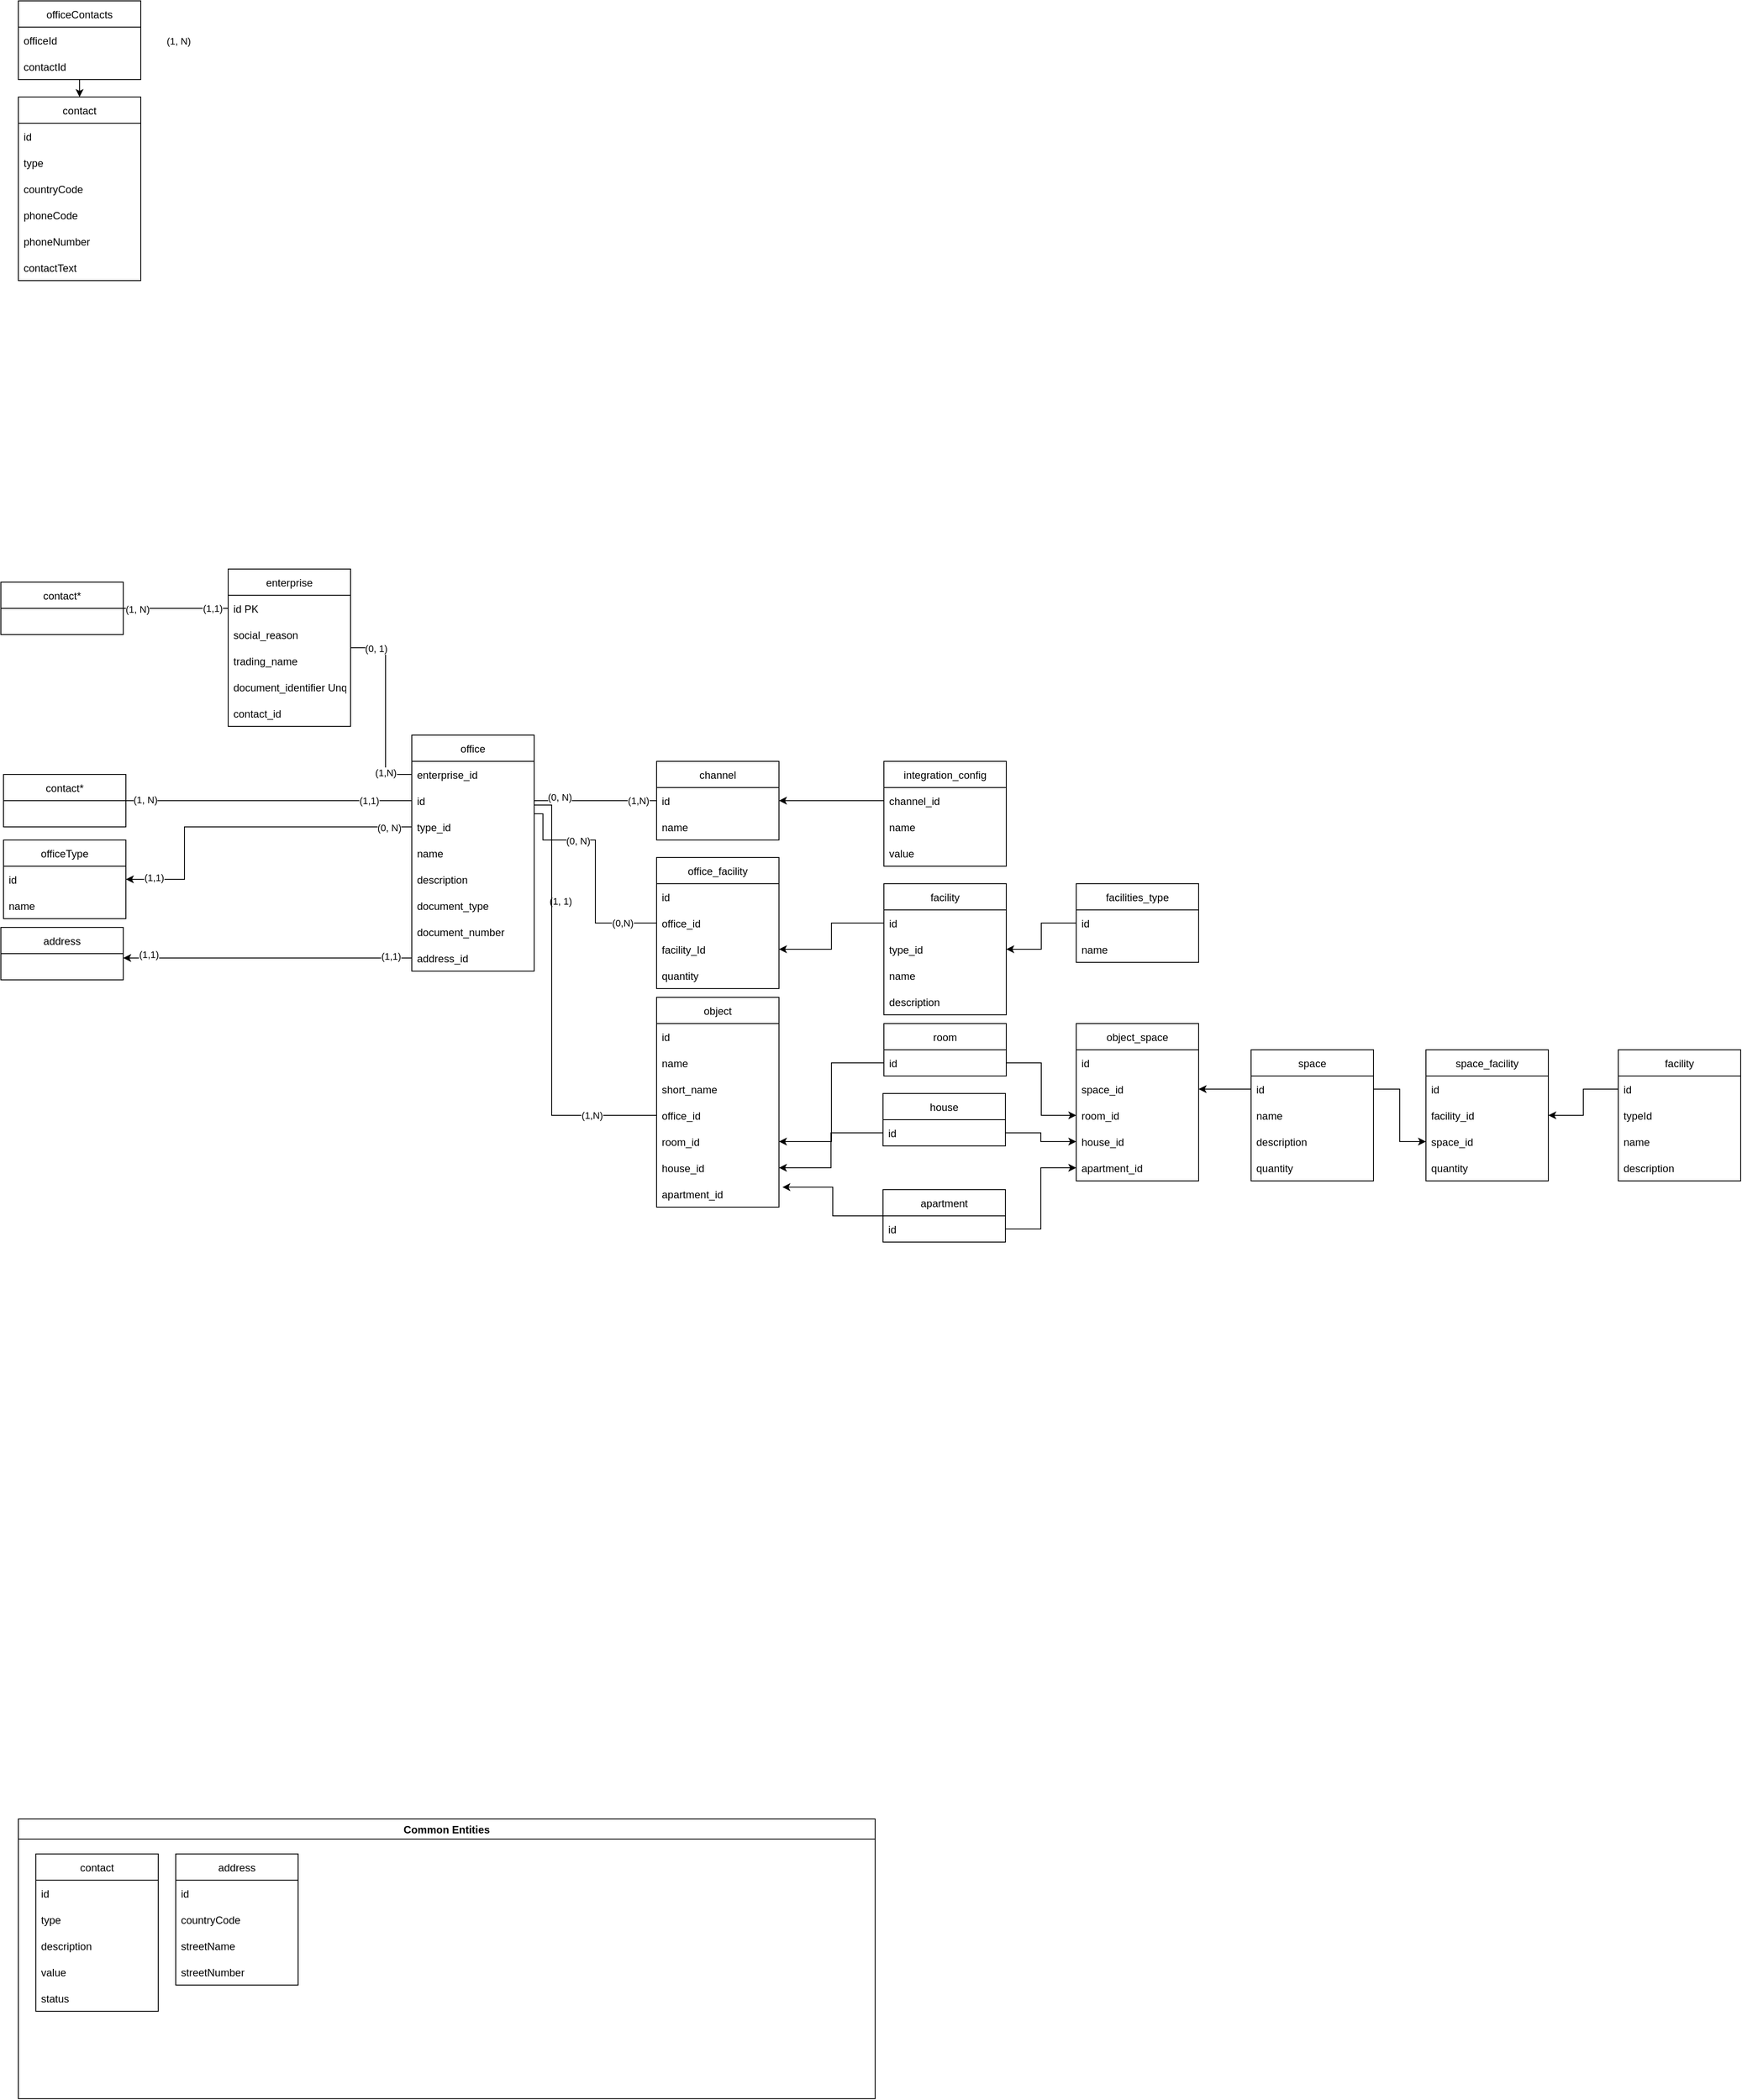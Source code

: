 <mxfile version="16.5.1" type="device"><diagram id="pafMn17wv0lzfohcR5Ko" name="DER"><mxGraphModel dx="1133" dy="4162" grid="1" gridSize="10" guides="1" tooltips="1" connect="1" arrows="1" fold="1" page="1" pageScale="1" pageWidth="2339" pageHeight="3300" math="0" shadow="0"><root><mxCell id="0"/><mxCell id="1" parent="0"/><mxCell id="n1-4J2_7XrWaSZoGUqgl-1" value="enterprise" style="swimlane;fontStyle=0;childLayout=stackLayout;horizontal=1;startSize=30;horizontalStack=0;resizeParent=1;resizeParentMax=0;resizeLast=0;collapsible=1;marginBottom=0;" parent="1" vertex="1"><mxGeometry x="280" y="30" width="140" height="180" as="geometry"/></mxCell><mxCell id="n1-4J2_7XrWaSZoGUqgl-2" value="id PK" style="text;strokeColor=none;fillColor=none;align=left;verticalAlign=middle;spacingLeft=4;spacingRight=4;overflow=hidden;points=[[0,0.5],[1,0.5]];portConstraint=eastwest;rotatable=0;" parent="n1-4J2_7XrWaSZoGUqgl-1" vertex="1"><mxGeometry y="30" width="140" height="30" as="geometry"/></mxCell><mxCell id="n1-4J2_7XrWaSZoGUqgl-3" value="social_reason" style="text;strokeColor=none;fillColor=none;align=left;verticalAlign=middle;spacingLeft=4;spacingRight=4;overflow=hidden;points=[[0,0.5],[1,0.5]];portConstraint=eastwest;rotatable=0;" parent="n1-4J2_7XrWaSZoGUqgl-1" vertex="1"><mxGeometry y="60" width="140" height="30" as="geometry"/></mxCell><mxCell id="lHMteB2irA5hA7A9VkVE-25" value="trading_name" style="text;strokeColor=none;fillColor=none;align=left;verticalAlign=middle;spacingLeft=4;spacingRight=4;overflow=hidden;points=[[0,0.5],[1,0.5]];portConstraint=eastwest;rotatable=0;" vertex="1" parent="n1-4J2_7XrWaSZoGUqgl-1"><mxGeometry y="90" width="140" height="30" as="geometry"/></mxCell><mxCell id="lHMteB2irA5hA7A9VkVE-26" value="document_identifier Unq" style="text;strokeColor=none;fillColor=none;align=left;verticalAlign=middle;spacingLeft=4;spacingRight=4;overflow=hidden;points=[[0,0.5],[1,0.5]];portConstraint=eastwest;rotatable=0;" vertex="1" parent="n1-4J2_7XrWaSZoGUqgl-1"><mxGeometry y="120" width="140" height="30" as="geometry"/></mxCell><mxCell id="lHMteB2irA5hA7A9VkVE-27" value="contact_id" style="text;strokeColor=none;fillColor=none;align=left;verticalAlign=middle;spacingLeft=4;spacingRight=4;overflow=hidden;points=[[0,0.5],[1,0.5]];portConstraint=eastwest;rotatable=0;" vertex="1" parent="n1-4J2_7XrWaSZoGUqgl-1"><mxGeometry y="150" width="140" height="30" as="geometry"/></mxCell><mxCell id="n1-4J2_7XrWaSZoGUqgl-5" value="office" style="swimlane;fontStyle=0;childLayout=stackLayout;horizontal=1;startSize=30;horizontalStack=0;resizeParent=1;resizeParentMax=0;resizeLast=0;collapsible=1;marginBottom=0;" parent="1" vertex="1"><mxGeometry x="490" y="220" width="140" height="270" as="geometry"/></mxCell><mxCell id="n1-4J2_7XrWaSZoGUqgl-6" value="enterprise_id" style="text;strokeColor=none;fillColor=none;align=left;verticalAlign=middle;spacingLeft=4;spacingRight=4;overflow=hidden;points=[[0,0.5],[1,0.5]];portConstraint=eastwest;rotatable=0;" parent="n1-4J2_7XrWaSZoGUqgl-5" vertex="1"><mxGeometry y="30" width="140" height="30" as="geometry"/></mxCell><mxCell id="n1-4J2_7XrWaSZoGUqgl-7" value="id" style="text;strokeColor=none;fillColor=none;align=left;verticalAlign=middle;spacingLeft=4;spacingRight=4;overflow=hidden;points=[[0,0.5],[1,0.5]];portConstraint=eastwest;rotatable=0;" parent="n1-4J2_7XrWaSZoGUqgl-5" vertex="1"><mxGeometry y="60" width="140" height="30" as="geometry"/></mxCell><mxCell id="n1-4J2_7XrWaSZoGUqgl-40" value="type_id" style="text;strokeColor=none;fillColor=none;align=left;verticalAlign=middle;spacingLeft=4;spacingRight=4;overflow=hidden;points=[[0,0.5],[1,0.5]];portConstraint=eastwest;rotatable=0;" parent="n1-4J2_7XrWaSZoGUqgl-5" vertex="1"><mxGeometry y="90" width="140" height="30" as="geometry"/></mxCell><mxCell id="n1-4J2_7XrWaSZoGUqgl-8" value="name" style="text;strokeColor=none;fillColor=none;align=left;verticalAlign=middle;spacingLeft=4;spacingRight=4;overflow=hidden;points=[[0,0.5],[1,0.5]];portConstraint=eastwest;rotatable=0;" parent="n1-4J2_7XrWaSZoGUqgl-5" vertex="1"><mxGeometry y="120" width="140" height="30" as="geometry"/></mxCell><mxCell id="n1-4J2_7XrWaSZoGUqgl-47" value="description" style="text;strokeColor=none;fillColor=none;align=left;verticalAlign=middle;spacingLeft=4;spacingRight=4;overflow=hidden;points=[[0,0.5],[1,0.5]];portConstraint=eastwest;rotatable=0;" parent="n1-4J2_7XrWaSZoGUqgl-5" vertex="1"><mxGeometry y="150" width="140" height="30" as="geometry"/></mxCell><mxCell id="n1-4J2_7XrWaSZoGUqgl-48" value="document_type" style="text;strokeColor=none;fillColor=none;align=left;verticalAlign=middle;spacingLeft=4;spacingRight=4;overflow=hidden;points=[[0,0.5],[1,0.5]];portConstraint=eastwest;rotatable=0;" parent="n1-4J2_7XrWaSZoGUqgl-5" vertex="1"><mxGeometry y="180" width="140" height="30" as="geometry"/></mxCell><mxCell id="n1-4J2_7XrWaSZoGUqgl-49" value="document_number" style="text;strokeColor=none;fillColor=none;align=left;verticalAlign=middle;spacingLeft=4;spacingRight=4;overflow=hidden;points=[[0,0.5],[1,0.5]];portConstraint=eastwest;rotatable=0;" parent="n1-4J2_7XrWaSZoGUqgl-5" vertex="1"><mxGeometry y="210" width="140" height="30" as="geometry"/></mxCell><mxCell id="n1-4J2_7XrWaSZoGUqgl-75" value="address_id" style="text;strokeColor=none;fillColor=none;align=left;verticalAlign=middle;spacingLeft=4;spacingRight=4;overflow=hidden;points=[[0,0.5],[1,0.5]];portConstraint=eastwest;rotatable=0;" parent="n1-4J2_7XrWaSZoGUqgl-5" vertex="1"><mxGeometry y="240" width="140" height="30" as="geometry"/></mxCell><mxCell id="n1-4J2_7XrWaSZoGUqgl-16" value="object" style="swimlane;fontStyle=0;childLayout=stackLayout;horizontal=1;startSize=30;horizontalStack=0;resizeParent=1;resizeParentMax=0;resizeLast=0;collapsible=1;marginBottom=0;" parent="1" vertex="1"><mxGeometry x="770" y="520" width="140" height="240" as="geometry"/></mxCell><mxCell id="n1-4J2_7XrWaSZoGUqgl-17" value="id" style="text;strokeColor=none;fillColor=none;align=left;verticalAlign=middle;spacingLeft=4;spacingRight=4;overflow=hidden;points=[[0,0.5],[1,0.5]];portConstraint=eastwest;rotatable=0;" parent="n1-4J2_7XrWaSZoGUqgl-16" vertex="1"><mxGeometry y="30" width="140" height="30" as="geometry"/></mxCell><mxCell id="n1-4J2_7XrWaSZoGUqgl-94" value="name" style="text;strokeColor=none;fillColor=none;align=left;verticalAlign=middle;spacingLeft=4;spacingRight=4;overflow=hidden;points=[[0,0.5],[1,0.5]];portConstraint=eastwest;rotatable=0;" parent="n1-4J2_7XrWaSZoGUqgl-16" vertex="1"><mxGeometry y="60" width="140" height="30" as="geometry"/></mxCell><mxCell id="n1-4J2_7XrWaSZoGUqgl-102" value="short_name" style="text;strokeColor=none;fillColor=none;align=left;verticalAlign=middle;spacingLeft=4;spacingRight=4;overflow=hidden;points=[[0,0.5],[1,0.5]];portConstraint=eastwest;rotatable=0;" parent="n1-4J2_7XrWaSZoGUqgl-16" vertex="1"><mxGeometry y="90" width="140" height="30" as="geometry"/></mxCell><mxCell id="n1-4J2_7XrWaSZoGUqgl-29" value="office_id" style="text;strokeColor=none;fillColor=none;align=left;verticalAlign=middle;spacingLeft=4;spacingRight=4;overflow=hidden;points=[[0,0.5],[1,0.5]];portConstraint=eastwest;rotatable=0;" parent="n1-4J2_7XrWaSZoGUqgl-16" vertex="1"><mxGeometry y="120" width="140" height="30" as="geometry"/></mxCell><mxCell id="n1-4J2_7XrWaSZoGUqgl-18" value="room_id" style="text;strokeColor=none;fillColor=none;align=left;verticalAlign=middle;spacingLeft=4;spacingRight=4;overflow=hidden;points=[[0,0.5],[1,0.5]];portConstraint=eastwest;rotatable=0;" parent="n1-4J2_7XrWaSZoGUqgl-16" vertex="1"><mxGeometry y="150" width="140" height="30" as="geometry"/></mxCell><mxCell id="n1-4J2_7XrWaSZoGUqgl-19" value="house_id" style="text;strokeColor=none;fillColor=none;align=left;verticalAlign=middle;spacingLeft=4;spacingRight=4;overflow=hidden;points=[[0,0.5],[1,0.5]];portConstraint=eastwest;rotatable=0;" parent="n1-4J2_7XrWaSZoGUqgl-16" vertex="1"><mxGeometry y="180" width="140" height="30" as="geometry"/></mxCell><mxCell id="n1-4J2_7XrWaSZoGUqgl-90" value="apartment_id" style="text;strokeColor=none;fillColor=none;align=left;verticalAlign=middle;spacingLeft=4;spacingRight=4;overflow=hidden;points=[[0,0.5],[1,0.5]];portConstraint=eastwest;rotatable=0;" parent="n1-4J2_7XrWaSZoGUqgl-16" vertex="1"><mxGeometry y="210" width="140" height="30" as="geometry"/></mxCell><mxCell id="n1-4J2_7XrWaSZoGUqgl-20" value="office_facility" style="swimlane;fontStyle=0;childLayout=stackLayout;horizontal=1;startSize=30;horizontalStack=0;resizeParent=1;resizeParentMax=0;resizeLast=0;collapsible=1;marginBottom=0;" parent="1" vertex="1"><mxGeometry x="770" y="360" width="140" height="150" as="geometry"/></mxCell><mxCell id="n1-4J2_7XrWaSZoGUqgl-21" value="id" style="text;strokeColor=none;fillColor=none;align=left;verticalAlign=middle;spacingLeft=4;spacingRight=4;overflow=hidden;points=[[0,0.5],[1,0.5]];portConstraint=eastwest;rotatable=0;" parent="n1-4J2_7XrWaSZoGUqgl-20" vertex="1"><mxGeometry y="30" width="140" height="30" as="geometry"/></mxCell><mxCell id="n1-4J2_7XrWaSZoGUqgl-25" value="office_id" style="text;strokeColor=none;fillColor=none;align=left;verticalAlign=middle;spacingLeft=4;spacingRight=4;overflow=hidden;points=[[0,0.5],[1,0.5]];portConstraint=eastwest;rotatable=0;" parent="n1-4J2_7XrWaSZoGUqgl-20" vertex="1"><mxGeometry y="60" width="140" height="30" as="geometry"/></mxCell><mxCell id="n1-4J2_7XrWaSZoGUqgl-22" value="facility_Id" style="text;strokeColor=none;fillColor=none;align=left;verticalAlign=middle;spacingLeft=4;spacingRight=4;overflow=hidden;points=[[0,0.5],[1,0.5]];portConstraint=eastwest;rotatable=0;" parent="n1-4J2_7XrWaSZoGUqgl-20" vertex="1"><mxGeometry y="90" width="140" height="30" as="geometry"/></mxCell><mxCell id="n1-4J2_7XrWaSZoGUqgl-23" value="quantity" style="text;strokeColor=none;fillColor=none;align=left;verticalAlign=middle;spacingLeft=4;spacingRight=4;overflow=hidden;points=[[0,0.5],[1,0.5]];portConstraint=eastwest;rotatable=0;" parent="n1-4J2_7XrWaSZoGUqgl-20" vertex="1"><mxGeometry y="120" width="140" height="30" as="geometry"/></mxCell><mxCell id="n1-4J2_7XrWaSZoGUqgl-41" value="officeType" style="swimlane;fontStyle=0;childLayout=stackLayout;horizontal=1;startSize=30;horizontalStack=0;resizeParent=1;resizeParentMax=0;resizeLast=0;collapsible=1;marginBottom=0;" parent="1" vertex="1"><mxGeometry x="23" y="340" width="140" height="90" as="geometry"/></mxCell><mxCell id="n1-4J2_7XrWaSZoGUqgl-42" value="id" style="text;strokeColor=none;fillColor=none;align=left;verticalAlign=middle;spacingLeft=4;spacingRight=4;overflow=hidden;points=[[0,0.5],[1,0.5]];portConstraint=eastwest;rotatable=0;" parent="n1-4J2_7XrWaSZoGUqgl-41" vertex="1"><mxGeometry y="30" width="140" height="30" as="geometry"/></mxCell><mxCell id="n1-4J2_7XrWaSZoGUqgl-43" value="name" style="text;strokeColor=none;fillColor=none;align=left;verticalAlign=middle;spacingLeft=4;spacingRight=4;overflow=hidden;points=[[0,0.5],[1,0.5]];portConstraint=eastwest;rotatable=0;" parent="n1-4J2_7XrWaSZoGUqgl-41" vertex="1"><mxGeometry y="60" width="140" height="30" as="geometry"/></mxCell><mxCell id="n1-4J2_7XrWaSZoGUqgl-46" style="edgeStyle=elbowEdgeStyle;rounded=0;orthogonalLoop=1;jettySize=auto;html=1;" parent="1" source="n1-4J2_7XrWaSZoGUqgl-40" target="n1-4J2_7XrWaSZoGUqgl-42" edge="1"><mxGeometry relative="1" as="geometry"><Array as="points"><mxPoint x="230" y="350"/><mxPoint x="210" y="350"/><mxPoint x="200" y="360"/></Array></mxGeometry></mxCell><mxCell id="lHMteB2irA5hA7A9VkVE-55" value="(1,1)" style="edgeLabel;html=1;align=center;verticalAlign=middle;resizable=0;points=[];" vertex="1" connectable="0" parent="n1-4J2_7XrWaSZoGUqgl-46"><mxGeometry x="-0.835" y="3" relative="1" as="geometry"><mxPoint x="-263" y="55" as="offset"/></mxGeometry></mxCell><mxCell id="lHMteB2irA5hA7A9VkVE-56" value="(0, N)" style="edgeLabel;html=1;align=center;verticalAlign=middle;resizable=0;points=[];" vertex="1" connectable="0" parent="n1-4J2_7XrWaSZoGUqgl-46"><mxGeometry x="0.871" y="2" relative="1" as="geometry"><mxPoint x="276" y="-61" as="offset"/></mxGeometry></mxCell><mxCell id="n1-4J2_7XrWaSZoGUqgl-68" value="address" style="swimlane;fontStyle=0;childLayout=stackLayout;horizontal=1;startSize=30;horizontalStack=0;resizeParent=1;resizeParentMax=0;resizeLast=0;collapsible=1;marginBottom=0;" parent="1" vertex="1"><mxGeometry x="20" y="440" width="140" height="60" as="geometry"/></mxCell><mxCell id="n1-4J2_7XrWaSZoGUqgl-76" style="edgeStyle=elbowEdgeStyle;rounded=0;orthogonalLoop=1;jettySize=auto;html=1;" parent="1" source="n1-4J2_7XrWaSZoGUqgl-75" edge="1"><mxGeometry relative="1" as="geometry"><mxPoint x="160" y="475" as="targetPoint"/><Array as="points"><mxPoint x="170" y="475"/></Array></mxGeometry></mxCell><mxCell id="lHMteB2irA5hA7A9VkVE-57" value="(1,1)" style="edgeLabel;html=1;align=center;verticalAlign=middle;resizable=0;points=[];" vertex="1" connectable="0" parent="n1-4J2_7XrWaSZoGUqgl-76"><mxGeometry x="-0.855" y="-2" relative="1" as="geometry"><mxPoint as="offset"/></mxGeometry></mxCell><mxCell id="lHMteB2irA5hA7A9VkVE-58" value="(1,1)" style="edgeLabel;html=1;align=center;verticalAlign=middle;resizable=0;points=[];" vertex="1" connectable="0" parent="n1-4J2_7XrWaSZoGUqgl-76"><mxGeometry x="0.824" y="-4" relative="1" as="geometry"><mxPoint as="offset"/></mxGeometry></mxCell><mxCell id="n1-4J2_7XrWaSZoGUqgl-77" style="edgeStyle=elbowEdgeStyle;rounded=0;orthogonalLoop=1;jettySize=auto;html=1;exitX=0.5;exitY=0;exitDx=0;exitDy=0;" parent="1" source="n1-4J2_7XrWaSZoGUqgl-68" target="n1-4J2_7XrWaSZoGUqgl-68" edge="1"><mxGeometry relative="1" as="geometry"/></mxCell><mxCell id="n1-4J2_7XrWaSZoGUqgl-78" value="room" style="swimlane;fontStyle=0;childLayout=stackLayout;horizontal=1;startSize=30;horizontalStack=0;resizeParent=1;resizeParentMax=0;resizeLast=0;collapsible=1;marginBottom=0;" parent="1" vertex="1"><mxGeometry x="1030" y="550" width="140" height="60" as="geometry"/></mxCell><mxCell id="n1-4J2_7XrWaSZoGUqgl-79" value="id" style="text;strokeColor=none;fillColor=none;align=left;verticalAlign=middle;spacingLeft=4;spacingRight=4;overflow=hidden;points=[[0,0.5],[1,0.5]];portConstraint=eastwest;rotatable=0;" parent="n1-4J2_7XrWaSZoGUqgl-78" vertex="1"><mxGeometry y="30" width="140" height="30" as="geometry"/></mxCell><mxCell id="n1-4J2_7XrWaSZoGUqgl-83" value="house" style="swimlane;fontStyle=0;childLayout=stackLayout;horizontal=1;startSize=30;horizontalStack=0;resizeParent=1;resizeParentMax=0;resizeLast=0;collapsible=1;marginBottom=0;" parent="1" vertex="1"><mxGeometry x="1029" y="630" width="140" height="60" as="geometry"/></mxCell><mxCell id="n1-4J2_7XrWaSZoGUqgl-84" value="id" style="text;strokeColor=none;fillColor=none;align=left;verticalAlign=middle;spacingLeft=4;spacingRight=4;overflow=hidden;points=[[0,0.5],[1,0.5]];portConstraint=eastwest;rotatable=0;" parent="n1-4J2_7XrWaSZoGUqgl-83" vertex="1"><mxGeometry y="30" width="140" height="30" as="geometry"/></mxCell><mxCell id="n1-4J2_7XrWaSZoGUqgl-93" style="edgeStyle=elbowEdgeStyle;rounded=0;orthogonalLoop=1;jettySize=auto;html=1;entryX=1.028;entryY=0.239;entryDx=0;entryDy=0;entryPerimeter=0;" parent="1" source="n1-4J2_7XrWaSZoGUqgl-88" target="n1-4J2_7XrWaSZoGUqgl-90" edge="1"><mxGeometry relative="1" as="geometry"><mxPoint x="930" y="680.0" as="targetPoint"/></mxGeometry></mxCell><mxCell id="n1-4J2_7XrWaSZoGUqgl-88" value="apartment" style="swimlane;fontStyle=0;childLayout=stackLayout;horizontal=1;startSize=30;horizontalStack=0;resizeParent=1;resizeParentMax=0;resizeLast=0;collapsible=1;marginBottom=0;" parent="1" vertex="1"><mxGeometry x="1029" y="740" width="140" height="60" as="geometry"/></mxCell><mxCell id="n1-4J2_7XrWaSZoGUqgl-89" value="id" style="text;strokeColor=none;fillColor=none;align=left;verticalAlign=middle;spacingLeft=4;spacingRight=4;overflow=hidden;points=[[0,0.5],[1,0.5]];portConstraint=eastwest;rotatable=0;" parent="n1-4J2_7XrWaSZoGUqgl-88" vertex="1"><mxGeometry y="30" width="140" height="30" as="geometry"/></mxCell><mxCell id="n1-4J2_7XrWaSZoGUqgl-91" style="edgeStyle=elbowEdgeStyle;rounded=0;orthogonalLoop=1;jettySize=auto;html=1;entryX=1;entryY=0.5;entryDx=0;entryDy=0;" parent="1" source="n1-4J2_7XrWaSZoGUqgl-79" target="n1-4J2_7XrWaSZoGUqgl-18" edge="1"><mxGeometry relative="1" as="geometry"/></mxCell><mxCell id="n1-4J2_7XrWaSZoGUqgl-92" style="edgeStyle=elbowEdgeStyle;rounded=0;orthogonalLoop=1;jettySize=auto;html=1;entryX=1;entryY=0.5;entryDx=0;entryDy=0;" parent="1" source="n1-4J2_7XrWaSZoGUqgl-84" target="n1-4J2_7XrWaSZoGUqgl-19" edge="1"><mxGeometry relative="1" as="geometry"/></mxCell><mxCell id="n1-4J2_7XrWaSZoGUqgl-103" value="channel" style="swimlane;fontStyle=0;childLayout=stackLayout;horizontal=1;startSize=30;horizontalStack=0;resizeParent=1;resizeParentMax=0;resizeLast=0;collapsible=1;marginBottom=0;" parent="1" vertex="1"><mxGeometry x="770" y="250" width="140" height="90" as="geometry"/></mxCell><mxCell id="n1-4J2_7XrWaSZoGUqgl-104" value="id" style="text;strokeColor=none;fillColor=none;align=left;verticalAlign=middle;spacingLeft=4;spacingRight=4;overflow=hidden;points=[[0,0.5],[1,0.5]];portConstraint=eastwest;rotatable=0;" parent="n1-4J2_7XrWaSZoGUqgl-103" vertex="1"><mxGeometry y="30" width="140" height="30" as="geometry"/></mxCell><mxCell id="n1-4J2_7XrWaSZoGUqgl-105" value="name" style="text;strokeColor=none;fillColor=none;align=left;verticalAlign=middle;spacingLeft=4;spacingRight=4;overflow=hidden;points=[[0,0.5],[1,0.5]];portConstraint=eastwest;rotatable=0;" parent="n1-4J2_7XrWaSZoGUqgl-103" vertex="1"><mxGeometry y="60" width="140" height="30" as="geometry"/></mxCell><mxCell id="n1-4J2_7XrWaSZoGUqgl-114" value="integration_config" style="swimlane;fontStyle=0;childLayout=stackLayout;horizontal=1;startSize=30;horizontalStack=0;resizeParent=1;resizeParentMax=0;resizeLast=0;collapsible=1;marginBottom=0;" parent="1" vertex="1"><mxGeometry x="1030" y="250" width="140" height="120" as="geometry"/></mxCell><mxCell id="n1-4J2_7XrWaSZoGUqgl-115" value="channel_id" style="text;strokeColor=none;fillColor=none;align=left;verticalAlign=middle;spacingLeft=4;spacingRight=4;overflow=hidden;points=[[0,0.5],[1,0.5]];portConstraint=eastwest;rotatable=0;" parent="n1-4J2_7XrWaSZoGUqgl-114" vertex="1"><mxGeometry y="30" width="140" height="30" as="geometry"/></mxCell><mxCell id="n1-4J2_7XrWaSZoGUqgl-116" value="name" style="text;strokeColor=none;fillColor=none;align=left;verticalAlign=middle;spacingLeft=4;spacingRight=4;overflow=hidden;points=[[0,0.5],[1,0.5]];portConstraint=eastwest;rotatable=0;" parent="n1-4J2_7XrWaSZoGUqgl-114" vertex="1"><mxGeometry y="60" width="140" height="30" as="geometry"/></mxCell><mxCell id="n1-4J2_7XrWaSZoGUqgl-117" value="value" style="text;strokeColor=none;fillColor=none;align=left;verticalAlign=middle;spacingLeft=4;spacingRight=4;overflow=hidden;points=[[0,0.5],[1,0.5]];portConstraint=eastwest;rotatable=0;" parent="n1-4J2_7XrWaSZoGUqgl-114" vertex="1"><mxGeometry y="90" width="140" height="30" as="geometry"/></mxCell><mxCell id="n1-4J2_7XrWaSZoGUqgl-118" style="edgeStyle=elbowEdgeStyle;rounded=0;orthogonalLoop=1;jettySize=auto;html=1;" parent="1" source="n1-4J2_7XrWaSZoGUqgl-115" target="n1-4J2_7XrWaSZoGUqgl-104" edge="1"><mxGeometry relative="1" as="geometry"/></mxCell><mxCell id="n1-4J2_7XrWaSZoGUqgl-119" value="space" style="swimlane;fontStyle=0;childLayout=stackLayout;horizontal=1;startSize=30;horizontalStack=0;resizeParent=1;resizeParentMax=0;resizeLast=0;collapsible=1;marginBottom=0;" parent="1" vertex="1"><mxGeometry x="1450" y="580" width="140" height="150" as="geometry"/></mxCell><mxCell id="n1-4J2_7XrWaSZoGUqgl-120" value="id" style="text;strokeColor=none;fillColor=none;align=left;verticalAlign=middle;spacingLeft=4;spacingRight=4;overflow=hidden;points=[[0,0.5],[1,0.5]];portConstraint=eastwest;rotatable=0;" parent="n1-4J2_7XrWaSZoGUqgl-119" vertex="1"><mxGeometry y="30" width="140" height="30" as="geometry"/></mxCell><mxCell id="n1-4J2_7XrWaSZoGUqgl-123" value="name" style="text;strokeColor=none;fillColor=none;align=left;verticalAlign=middle;spacingLeft=4;spacingRight=4;overflow=hidden;points=[[0,0.5],[1,0.5]];portConstraint=eastwest;rotatable=0;" parent="n1-4J2_7XrWaSZoGUqgl-119" vertex="1"><mxGeometry y="60" width="140" height="30" as="geometry"/></mxCell><mxCell id="n1-4J2_7XrWaSZoGUqgl-124" value="description" style="text;strokeColor=none;fillColor=none;align=left;verticalAlign=middle;spacingLeft=4;spacingRight=4;overflow=hidden;points=[[0,0.5],[1,0.5]];portConstraint=eastwest;rotatable=0;" parent="n1-4J2_7XrWaSZoGUqgl-119" vertex="1"><mxGeometry y="90" width="140" height="30" as="geometry"/></mxCell><mxCell id="n1-4J2_7XrWaSZoGUqgl-125" value="quantity" style="text;strokeColor=none;fillColor=none;align=left;verticalAlign=middle;spacingLeft=4;spacingRight=4;overflow=hidden;points=[[0,0.5],[1,0.5]];portConstraint=eastwest;rotatable=0;" parent="n1-4J2_7XrWaSZoGUqgl-119" vertex="1"><mxGeometry y="120" width="140" height="30" as="geometry"/></mxCell><mxCell id="n1-4J2_7XrWaSZoGUqgl-126" value="object_space" style="swimlane;fontStyle=0;childLayout=stackLayout;horizontal=1;startSize=30;horizontalStack=0;resizeParent=1;resizeParentMax=0;resizeLast=0;collapsible=1;marginBottom=0;" parent="1" vertex="1"><mxGeometry x="1250" y="550" width="140" height="180" as="geometry"/></mxCell><mxCell id="n1-4J2_7XrWaSZoGUqgl-127" value="id" style="text;strokeColor=none;fillColor=none;align=left;verticalAlign=middle;spacingLeft=4;spacingRight=4;overflow=hidden;points=[[0,0.5],[1,0.5]];portConstraint=eastwest;rotatable=0;" parent="n1-4J2_7XrWaSZoGUqgl-126" vertex="1"><mxGeometry y="30" width="140" height="30" as="geometry"/></mxCell><mxCell id="n1-4J2_7XrWaSZoGUqgl-169" value="space_id" style="text;strokeColor=none;fillColor=none;align=left;verticalAlign=middle;spacingLeft=4;spacingRight=4;overflow=hidden;points=[[0,0.5],[1,0.5]];portConstraint=eastwest;rotatable=0;" parent="n1-4J2_7XrWaSZoGUqgl-126" vertex="1"><mxGeometry y="60" width="140" height="30" as="geometry"/></mxCell><mxCell id="n1-4J2_7XrWaSZoGUqgl-166" value="room_id" style="text;strokeColor=none;fillColor=none;align=left;verticalAlign=middle;spacingLeft=4;spacingRight=4;overflow=hidden;points=[[0,0.5],[1,0.5]];portConstraint=eastwest;rotatable=0;" parent="n1-4J2_7XrWaSZoGUqgl-126" vertex="1"><mxGeometry y="90" width="140" height="30" as="geometry"/></mxCell><mxCell id="n1-4J2_7XrWaSZoGUqgl-167" value="house_id" style="text;strokeColor=none;fillColor=none;align=left;verticalAlign=middle;spacingLeft=4;spacingRight=4;overflow=hidden;points=[[0,0.5],[1,0.5]];portConstraint=eastwest;rotatable=0;" parent="n1-4J2_7XrWaSZoGUqgl-126" vertex="1"><mxGeometry y="120" width="140" height="30" as="geometry"/></mxCell><mxCell id="n1-4J2_7XrWaSZoGUqgl-168" value="apartment_id" style="text;strokeColor=none;fillColor=none;align=left;verticalAlign=middle;spacingLeft=4;spacingRight=4;overflow=hidden;points=[[0,0.5],[1,0.5]];portConstraint=eastwest;rotatable=0;" parent="n1-4J2_7XrWaSZoGUqgl-126" vertex="1"><mxGeometry y="150" width="140" height="30" as="geometry"/></mxCell><mxCell id="n1-4J2_7XrWaSZoGUqgl-134" value="space_facility" style="swimlane;fontStyle=0;childLayout=stackLayout;horizontal=1;startSize=30;horizontalStack=0;resizeParent=1;resizeParentMax=0;resizeLast=0;collapsible=1;marginBottom=0;" parent="1" vertex="1"><mxGeometry x="1650" y="580" width="140" height="150" as="geometry"/></mxCell><mxCell id="n1-4J2_7XrWaSZoGUqgl-135" value="id" style="text;strokeColor=none;fillColor=none;align=left;verticalAlign=middle;spacingLeft=4;spacingRight=4;overflow=hidden;points=[[0,0.5],[1,0.5]];portConstraint=eastwest;rotatable=0;" parent="n1-4J2_7XrWaSZoGUqgl-134" vertex="1"><mxGeometry y="30" width="140" height="30" as="geometry"/></mxCell><mxCell id="n1-4J2_7XrWaSZoGUqgl-136" value="facility_id" style="text;strokeColor=none;fillColor=none;align=left;verticalAlign=middle;spacingLeft=4;spacingRight=4;overflow=hidden;points=[[0,0.5],[1,0.5]];portConstraint=eastwest;rotatable=0;" parent="n1-4J2_7XrWaSZoGUqgl-134" vertex="1"><mxGeometry y="60" width="140" height="30" as="geometry"/></mxCell><mxCell id="n1-4J2_7XrWaSZoGUqgl-160" value="space_id" style="text;strokeColor=none;fillColor=none;align=left;verticalAlign=middle;spacingLeft=4;spacingRight=4;overflow=hidden;points=[[0,0.5],[1,0.5]];portConstraint=eastwest;rotatable=0;" parent="n1-4J2_7XrWaSZoGUqgl-134" vertex="1"><mxGeometry y="90" width="140" height="30" as="geometry"/></mxCell><mxCell id="n1-4J2_7XrWaSZoGUqgl-138" value="quantity" style="text;strokeColor=none;fillColor=none;align=left;verticalAlign=middle;spacingLeft=4;spacingRight=4;overflow=hidden;points=[[0,0.5],[1,0.5]];portConstraint=eastwest;rotatable=0;" parent="n1-4J2_7XrWaSZoGUqgl-134" vertex="1"><mxGeometry y="120" width="140" height="30" as="geometry"/></mxCell><mxCell id="n1-4J2_7XrWaSZoGUqgl-139" value="facility" style="swimlane;fontStyle=0;childLayout=stackLayout;horizontal=1;startSize=30;horizontalStack=0;resizeParent=1;resizeParentMax=0;resizeLast=0;collapsible=1;marginBottom=0;" parent="1" vertex="1"><mxGeometry x="1030" y="390" width="140" height="150" as="geometry"/></mxCell><mxCell id="n1-4J2_7XrWaSZoGUqgl-140" value="id" style="text;strokeColor=none;fillColor=none;align=left;verticalAlign=middle;spacingLeft=4;spacingRight=4;overflow=hidden;points=[[0,0.5],[1,0.5]];portConstraint=eastwest;rotatable=0;" parent="n1-4J2_7XrWaSZoGUqgl-139" vertex="1"><mxGeometry y="30" width="140" height="30" as="geometry"/></mxCell><mxCell id="n1-4J2_7XrWaSZoGUqgl-147" value="type_id" style="text;strokeColor=none;fillColor=none;align=left;verticalAlign=middle;spacingLeft=4;spacingRight=4;overflow=hidden;points=[[0,0.5],[1,0.5]];portConstraint=eastwest;rotatable=0;" parent="n1-4J2_7XrWaSZoGUqgl-139" vertex="1"><mxGeometry y="60" width="140" height="30" as="geometry"/></mxCell><mxCell id="n1-4J2_7XrWaSZoGUqgl-142" value="name" style="text;strokeColor=none;fillColor=none;align=left;verticalAlign=middle;spacingLeft=4;spacingRight=4;overflow=hidden;points=[[0,0.5],[1,0.5]];portConstraint=eastwest;rotatable=0;" parent="n1-4J2_7XrWaSZoGUqgl-139" vertex="1"><mxGeometry y="90" width="140" height="30" as="geometry"/></mxCell><mxCell id="n1-4J2_7XrWaSZoGUqgl-144" value="description" style="text;strokeColor=none;fillColor=none;align=left;verticalAlign=middle;spacingLeft=4;spacingRight=4;overflow=hidden;points=[[0,0.5],[1,0.5]];portConstraint=eastwest;rotatable=0;" parent="n1-4J2_7XrWaSZoGUqgl-139" vertex="1"><mxGeometry y="120" width="140" height="30" as="geometry"/></mxCell><mxCell id="n1-4J2_7XrWaSZoGUqgl-145" style="edgeStyle=elbowEdgeStyle;rounded=0;orthogonalLoop=1;jettySize=auto;html=1;exitX=0.75;exitY=0;exitDx=0;exitDy=0;" parent="1" source="n1-4J2_7XrWaSZoGUqgl-20" target="n1-4J2_7XrWaSZoGUqgl-20" edge="1"><mxGeometry relative="1" as="geometry"/></mxCell><mxCell id="n1-4J2_7XrWaSZoGUqgl-146" style="edgeStyle=elbowEdgeStyle;rounded=0;orthogonalLoop=1;jettySize=auto;html=1;entryX=1;entryY=0.5;entryDx=0;entryDy=0;" parent="1" source="n1-4J2_7XrWaSZoGUqgl-140" target="n1-4J2_7XrWaSZoGUqgl-22" edge="1"><mxGeometry relative="1" as="geometry"/></mxCell><mxCell id="n1-4J2_7XrWaSZoGUqgl-148" value="facilities_type" style="swimlane;fontStyle=0;childLayout=stackLayout;horizontal=1;startSize=30;horizontalStack=0;resizeParent=1;resizeParentMax=0;resizeLast=0;collapsible=1;marginBottom=0;" parent="1" vertex="1"><mxGeometry x="1250" y="390" width="140" height="90" as="geometry"/></mxCell><mxCell id="n1-4J2_7XrWaSZoGUqgl-149" value="id" style="text;strokeColor=none;fillColor=none;align=left;verticalAlign=middle;spacingLeft=4;spacingRight=4;overflow=hidden;points=[[0,0.5],[1,0.5]];portConstraint=eastwest;rotatable=0;" parent="n1-4J2_7XrWaSZoGUqgl-148" vertex="1"><mxGeometry y="30" width="140" height="30" as="geometry"/></mxCell><mxCell id="n1-4J2_7XrWaSZoGUqgl-151" value="name" style="text;strokeColor=none;fillColor=none;align=left;verticalAlign=middle;spacingLeft=4;spacingRight=4;overflow=hidden;points=[[0,0.5],[1,0.5]];portConstraint=eastwest;rotatable=0;" parent="n1-4J2_7XrWaSZoGUqgl-148" vertex="1"><mxGeometry y="60" width="140" height="30" as="geometry"/></mxCell><mxCell id="n1-4J2_7XrWaSZoGUqgl-153" style="edgeStyle=elbowEdgeStyle;rounded=0;orthogonalLoop=1;jettySize=auto;html=1;entryX=1;entryY=0.5;entryDx=0;entryDy=0;" parent="1" source="n1-4J2_7XrWaSZoGUqgl-149" target="n1-4J2_7XrWaSZoGUqgl-147" edge="1"><mxGeometry relative="1" as="geometry"/></mxCell><mxCell id="n1-4J2_7XrWaSZoGUqgl-154" value="facility" style="swimlane;fontStyle=0;childLayout=stackLayout;horizontal=1;startSize=30;horizontalStack=0;resizeParent=1;resizeParentMax=0;resizeLast=0;collapsible=1;marginBottom=0;" parent="1" vertex="1"><mxGeometry x="1870" y="580" width="140" height="150" as="geometry"/></mxCell><mxCell id="n1-4J2_7XrWaSZoGUqgl-155" value="id" style="text;strokeColor=none;fillColor=none;align=left;verticalAlign=middle;spacingLeft=4;spacingRight=4;overflow=hidden;points=[[0,0.5],[1,0.5]];portConstraint=eastwest;rotatable=0;" parent="n1-4J2_7XrWaSZoGUqgl-154" vertex="1"><mxGeometry y="30" width="140" height="30" as="geometry"/></mxCell><mxCell id="n1-4J2_7XrWaSZoGUqgl-156" value="typeId" style="text;strokeColor=none;fillColor=none;align=left;verticalAlign=middle;spacingLeft=4;spacingRight=4;overflow=hidden;points=[[0,0.5],[1,0.5]];portConstraint=eastwest;rotatable=0;" parent="n1-4J2_7XrWaSZoGUqgl-154" vertex="1"><mxGeometry y="60" width="140" height="30" as="geometry"/></mxCell><mxCell id="n1-4J2_7XrWaSZoGUqgl-157" value="name" style="text;strokeColor=none;fillColor=none;align=left;verticalAlign=middle;spacingLeft=4;spacingRight=4;overflow=hidden;points=[[0,0.5],[1,0.5]];portConstraint=eastwest;rotatable=0;" parent="n1-4J2_7XrWaSZoGUqgl-154" vertex="1"><mxGeometry y="90" width="140" height="30" as="geometry"/></mxCell><mxCell id="n1-4J2_7XrWaSZoGUqgl-158" value="description" style="text;strokeColor=none;fillColor=none;align=left;verticalAlign=middle;spacingLeft=4;spacingRight=4;overflow=hidden;points=[[0,0.5],[1,0.5]];portConstraint=eastwest;rotatable=0;" parent="n1-4J2_7XrWaSZoGUqgl-154" vertex="1"><mxGeometry y="120" width="140" height="30" as="geometry"/></mxCell><mxCell id="n1-4J2_7XrWaSZoGUqgl-159" style="edgeStyle=elbowEdgeStyle;rounded=0;orthogonalLoop=1;jettySize=auto;html=1;" parent="1" source="n1-4J2_7XrWaSZoGUqgl-155" target="n1-4J2_7XrWaSZoGUqgl-136" edge="1"><mxGeometry relative="1" as="geometry"/></mxCell><mxCell id="n1-4J2_7XrWaSZoGUqgl-161" style="edgeStyle=elbowEdgeStyle;rounded=0;orthogonalLoop=1;jettySize=auto;html=1;entryX=0;entryY=0.5;entryDx=0;entryDy=0;" parent="1" source="n1-4J2_7XrWaSZoGUqgl-120" target="n1-4J2_7XrWaSZoGUqgl-160" edge="1"><mxGeometry relative="1" as="geometry"/></mxCell><mxCell id="n1-4J2_7XrWaSZoGUqgl-170" style="edgeStyle=elbowEdgeStyle;rounded=0;orthogonalLoop=1;jettySize=auto;html=1;entryX=1;entryY=0.5;entryDx=0;entryDy=0;" parent="1" source="n1-4J2_7XrWaSZoGUqgl-120" target="n1-4J2_7XrWaSZoGUqgl-169" edge="1"><mxGeometry relative="1" as="geometry"/></mxCell><mxCell id="n1-4J2_7XrWaSZoGUqgl-171" style="edgeStyle=elbowEdgeStyle;rounded=0;orthogonalLoop=1;jettySize=auto;html=1;entryX=0;entryY=0.5;entryDx=0;entryDy=0;" parent="1" source="n1-4J2_7XrWaSZoGUqgl-79" target="n1-4J2_7XrWaSZoGUqgl-166" edge="1"><mxGeometry relative="1" as="geometry"/></mxCell><mxCell id="n1-4J2_7XrWaSZoGUqgl-172" style="edgeStyle=elbowEdgeStyle;rounded=0;orthogonalLoop=1;jettySize=auto;html=1;" parent="1" source="n1-4J2_7XrWaSZoGUqgl-84" target="n1-4J2_7XrWaSZoGUqgl-167" edge="1"><mxGeometry relative="1" as="geometry"/></mxCell><mxCell id="n1-4J2_7XrWaSZoGUqgl-173" style="edgeStyle=elbowEdgeStyle;rounded=0;orthogonalLoop=1;jettySize=auto;html=1;entryX=0;entryY=0.5;entryDx=0;entryDy=0;" parent="1" source="n1-4J2_7XrWaSZoGUqgl-89" target="n1-4J2_7XrWaSZoGUqgl-168" edge="1"><mxGeometry relative="1" as="geometry"/></mxCell><mxCell id="lHMteB2irA5hA7A9VkVE-1" value="Common Entities" style="swimlane;" vertex="1" parent="1"><mxGeometry x="40" y="1460" width="980" height="320" as="geometry"/></mxCell><mxCell id="lHMteB2irA5hA7A9VkVE-2" value="address" style="swimlane;fontStyle=0;childLayout=stackLayout;horizontal=1;startSize=30;horizontalStack=0;resizeParent=1;resizeParentMax=0;resizeLast=0;collapsible=1;marginBottom=0;" vertex="1" parent="lHMteB2irA5hA7A9VkVE-1"><mxGeometry x="180" y="40" width="140" height="150" as="geometry"/></mxCell><mxCell id="lHMteB2irA5hA7A9VkVE-3" value="id" style="text;strokeColor=none;fillColor=none;align=left;verticalAlign=middle;spacingLeft=4;spacingRight=4;overflow=hidden;points=[[0,0.5],[1,0.5]];portConstraint=eastwest;rotatable=0;" vertex="1" parent="lHMteB2irA5hA7A9VkVE-2"><mxGeometry y="30" width="140" height="30" as="geometry"/></mxCell><mxCell id="lHMteB2irA5hA7A9VkVE-4" value="countryCode" style="text;strokeColor=none;fillColor=none;align=left;verticalAlign=middle;spacingLeft=4;spacingRight=4;overflow=hidden;points=[[0,0.5],[1,0.5]];portConstraint=eastwest;rotatable=0;" vertex="1" parent="lHMteB2irA5hA7A9VkVE-2"><mxGeometry y="60" width="140" height="30" as="geometry"/></mxCell><mxCell id="lHMteB2irA5hA7A9VkVE-5" value="streetName" style="text;strokeColor=none;fillColor=none;align=left;verticalAlign=middle;spacingLeft=4;spacingRight=4;overflow=hidden;points=[[0,0.5],[1,0.5]];portConstraint=eastwest;rotatable=0;" vertex="1" parent="lHMteB2irA5hA7A9VkVE-2"><mxGeometry y="90" width="140" height="30" as="geometry"/></mxCell><mxCell id="lHMteB2irA5hA7A9VkVE-6" value="streetNumber" style="text;strokeColor=none;fillColor=none;align=left;verticalAlign=middle;spacingLeft=4;spacingRight=4;overflow=hidden;points=[[0,0.5],[1,0.5]];portConstraint=eastwest;rotatable=0;" vertex="1" parent="lHMteB2irA5hA7A9VkVE-2"><mxGeometry y="120" width="140" height="30" as="geometry"/></mxCell><mxCell id="lHMteB2irA5hA7A9VkVE-7" value="contact" style="swimlane;fontStyle=0;childLayout=stackLayout;horizontal=1;startSize=30;horizontalStack=0;resizeParent=1;resizeParentMax=0;resizeLast=0;collapsible=1;marginBottom=0;" vertex="1" parent="lHMteB2irA5hA7A9VkVE-1"><mxGeometry x="20" y="40" width="140" height="180" as="geometry"/></mxCell><mxCell id="lHMteB2irA5hA7A9VkVE-8" value="id" style="text;strokeColor=none;fillColor=none;align=left;verticalAlign=middle;spacingLeft=4;spacingRight=4;overflow=hidden;points=[[0,0.5],[1,0.5]];portConstraint=eastwest;rotatable=0;" vertex="1" parent="lHMteB2irA5hA7A9VkVE-7"><mxGeometry y="30" width="140" height="30" as="geometry"/></mxCell><mxCell id="lHMteB2irA5hA7A9VkVE-9" value="type" style="text;strokeColor=none;fillColor=none;align=left;verticalAlign=middle;spacingLeft=4;spacingRight=4;overflow=hidden;points=[[0,0.5],[1,0.5]];portConstraint=eastwest;rotatable=0;" vertex="1" parent="lHMteB2irA5hA7A9VkVE-7"><mxGeometry y="60" width="140" height="30" as="geometry"/></mxCell><mxCell id="lHMteB2irA5hA7A9VkVE-14" value="description" style="text;strokeColor=none;fillColor=none;align=left;verticalAlign=middle;spacingLeft=4;spacingRight=4;overflow=hidden;points=[[0,0.5],[1,0.5]];portConstraint=eastwest;rotatable=0;" vertex="1" parent="lHMteB2irA5hA7A9VkVE-7"><mxGeometry y="90" width="140" height="30" as="geometry"/></mxCell><mxCell id="lHMteB2irA5hA7A9VkVE-10" value="value" style="text;strokeColor=none;fillColor=none;align=left;verticalAlign=middle;spacingLeft=4;spacingRight=4;overflow=hidden;points=[[0,0.5],[1,0.5]];portConstraint=eastwest;rotatable=0;" vertex="1" parent="lHMteB2irA5hA7A9VkVE-7"><mxGeometry y="120" width="140" height="30" as="geometry"/></mxCell><mxCell id="lHMteB2irA5hA7A9VkVE-11" value="status" style="text;strokeColor=none;fillColor=none;align=left;verticalAlign=middle;spacingLeft=4;spacingRight=4;overflow=hidden;points=[[0,0.5],[1,0.5]];portConstraint=eastwest;rotatable=0;" vertex="1" parent="lHMteB2irA5hA7A9VkVE-7"><mxGeometry y="150" width="140" height="30" as="geometry"/></mxCell><mxCell id="lHMteB2irA5hA7A9VkVE-15" value="contact*" style="swimlane;fontStyle=0;childLayout=stackLayout;horizontal=1;startSize=30;horizontalStack=0;resizeParent=1;resizeParentMax=0;resizeLast=0;collapsible=1;marginBottom=0;" vertex="1" parent="1"><mxGeometry x="20" y="45" width="140" height="60" as="geometry"/></mxCell><mxCell id="lHMteB2irA5hA7A9VkVE-21" value="" style="endArrow=none;html=1;rounded=0;entryX=0;entryY=0.5;entryDx=0;entryDy=0;exitX=1;exitY=0.5;exitDx=0;exitDy=0;" edge="1" parent="1" source="lHMteB2irA5hA7A9VkVE-15" target="n1-4J2_7XrWaSZoGUqgl-2"><mxGeometry width="50" height="50" relative="1" as="geometry"><mxPoint x="420" y="280" as="sourcePoint"/><mxPoint x="470" y="230" as="targetPoint"/></mxGeometry></mxCell><mxCell id="lHMteB2irA5hA7A9VkVE-23" value="(1, N)" style="edgeLabel;html=1;align=center;verticalAlign=middle;resizable=0;points=[];" vertex="1" connectable="0" parent="lHMteB2irA5hA7A9VkVE-21"><mxGeometry x="-0.733" y="-1" relative="1" as="geometry"><mxPoint as="offset"/></mxGeometry></mxCell><mxCell id="lHMteB2irA5hA7A9VkVE-24" value="(1,1)" style="edgeLabel;html=1;align=center;verticalAlign=middle;resizable=0;points=[];" vertex="1" connectable="0" parent="lHMteB2irA5hA7A9VkVE-21"><mxGeometry x="0.7" relative="1" as="geometry"><mxPoint as="offset"/></mxGeometry></mxCell><mxCell id="lHMteB2irA5hA7A9VkVE-32" value="" style="endArrow=none;html=1;rounded=0;entryX=0;entryY=0.5;entryDx=0;entryDy=0;edgeStyle=orthogonalEdgeStyle;" edge="1" parent="1" target="n1-4J2_7XrWaSZoGUqgl-6"><mxGeometry width="50" height="50" relative="1" as="geometry"><mxPoint x="420" y="120" as="sourcePoint"/><mxPoint x="540" y="119.5" as="targetPoint"/><Array as="points"><mxPoint x="460" y="120"/><mxPoint x="460" y="265"/></Array></mxGeometry></mxCell><mxCell id="lHMteB2irA5hA7A9VkVE-33" value="(0, 1)" style="edgeLabel;html=1;align=center;verticalAlign=middle;resizable=0;points=[];" vertex="1" connectable="0" parent="lHMteB2irA5hA7A9VkVE-32"><mxGeometry x="-0.733" y="-1" relative="1" as="geometry"><mxPoint as="offset"/></mxGeometry></mxCell><mxCell id="lHMteB2irA5hA7A9VkVE-34" value="(1,N)" style="edgeLabel;html=1;align=center;verticalAlign=middle;resizable=0;points=[];" vertex="1" connectable="0" parent="lHMteB2irA5hA7A9VkVE-32"><mxGeometry x="0.7" relative="1" as="geometry"><mxPoint as="offset"/></mxGeometry></mxCell><mxCell id="lHMteB2irA5hA7A9VkVE-38" value="" style="endArrow=none;html=1;rounded=0;entryX=0;entryY=0.5;entryDx=0;entryDy=0;exitX=1;exitY=0.5;exitDx=0;exitDy=0;" edge="1" parent="1" source="lHMteB2irA5hA7A9VkVE-53" target="n1-4J2_7XrWaSZoGUqgl-7"><mxGeometry width="50" height="50" relative="1" as="geometry"><mxPoint x="170" y="295" as="sourcePoint"/><mxPoint x="310" y="105" as="targetPoint"/></mxGeometry></mxCell><mxCell id="lHMteB2irA5hA7A9VkVE-40" value="(1,1)" style="edgeLabel;html=1;align=center;verticalAlign=middle;resizable=0;points=[];" vertex="1" connectable="0" parent="lHMteB2irA5hA7A9VkVE-38"><mxGeometry x="0.7" relative="1" as="geometry"><mxPoint as="offset"/></mxGeometry></mxCell><mxCell id="lHMteB2irA5hA7A9VkVE-54" value="(1, N)" style="edgeLabel;html=1;align=center;verticalAlign=middle;resizable=0;points=[];" vertex="1" connectable="0" parent="lHMteB2irA5hA7A9VkVE-38"><mxGeometry x="-0.865" y="1" relative="1" as="geometry"><mxPoint as="offset"/></mxGeometry></mxCell><mxCell id="lHMteB2irA5hA7A9VkVE-41" value="contact" style="swimlane;fontStyle=0;childLayout=stackLayout;horizontal=1;startSize=30;horizontalStack=0;resizeParent=1;resizeParentMax=0;resizeLast=0;collapsible=1;marginBottom=0;" vertex="1" parent="1"><mxGeometry x="40" y="-510" width="140" height="210" as="geometry"/></mxCell><mxCell id="lHMteB2irA5hA7A9VkVE-42" value="id" style="text;strokeColor=none;fillColor=none;align=left;verticalAlign=middle;spacingLeft=4;spacingRight=4;overflow=hidden;points=[[0,0.5],[1,0.5]];portConstraint=eastwest;rotatable=0;" vertex="1" parent="lHMteB2irA5hA7A9VkVE-41"><mxGeometry y="30" width="140" height="30" as="geometry"/></mxCell><mxCell id="lHMteB2irA5hA7A9VkVE-43" value="type" style="text;strokeColor=none;fillColor=none;align=left;verticalAlign=middle;spacingLeft=4;spacingRight=4;overflow=hidden;points=[[0,0.5],[1,0.5]];portConstraint=eastwest;rotatable=0;" vertex="1" parent="lHMteB2irA5hA7A9VkVE-41"><mxGeometry y="60" width="140" height="30" as="geometry"/></mxCell><mxCell id="lHMteB2irA5hA7A9VkVE-44" value="countryCode" style="text;strokeColor=none;fillColor=none;align=left;verticalAlign=middle;spacingLeft=4;spacingRight=4;overflow=hidden;points=[[0,0.5],[1,0.5]];portConstraint=eastwest;rotatable=0;" vertex="1" parent="lHMteB2irA5hA7A9VkVE-41"><mxGeometry y="90" width="140" height="30" as="geometry"/></mxCell><mxCell id="lHMteB2irA5hA7A9VkVE-45" value="phoneCode" style="text;strokeColor=none;fillColor=none;align=left;verticalAlign=middle;spacingLeft=4;spacingRight=4;overflow=hidden;points=[[0,0.5],[1,0.5]];portConstraint=eastwest;rotatable=0;" vertex="1" parent="lHMteB2irA5hA7A9VkVE-41"><mxGeometry y="120" width="140" height="30" as="geometry"/></mxCell><mxCell id="lHMteB2irA5hA7A9VkVE-46" value="phoneNumber" style="text;strokeColor=none;fillColor=none;align=left;verticalAlign=middle;spacingLeft=4;spacingRight=4;overflow=hidden;points=[[0,0.5],[1,0.5]];portConstraint=eastwest;rotatable=0;" vertex="1" parent="lHMteB2irA5hA7A9VkVE-41"><mxGeometry y="150" width="140" height="30" as="geometry"/></mxCell><mxCell id="lHMteB2irA5hA7A9VkVE-47" value="contactText" style="text;strokeColor=none;fillColor=none;align=left;verticalAlign=middle;spacingLeft=4;spacingRight=4;overflow=hidden;points=[[0,0.5],[1,0.5]];portConstraint=eastwest;rotatable=0;" vertex="1" parent="lHMteB2irA5hA7A9VkVE-41"><mxGeometry y="180" width="140" height="30" as="geometry"/></mxCell><mxCell id="lHMteB2irA5hA7A9VkVE-48" value="officeContacts" style="swimlane;fontStyle=0;childLayout=stackLayout;horizontal=1;startSize=30;horizontalStack=0;resizeParent=1;resizeParentMax=0;resizeLast=0;collapsible=1;marginBottom=0;" vertex="1" parent="1"><mxGeometry x="40" y="-620" width="140" height="90" as="geometry"/></mxCell><mxCell id="lHMteB2irA5hA7A9VkVE-49" value="officeId" style="text;strokeColor=none;fillColor=none;align=left;verticalAlign=middle;spacingLeft=4;spacingRight=4;overflow=hidden;points=[[0,0.5],[1,0.5]];portConstraint=eastwest;rotatable=0;" vertex="1" parent="lHMteB2irA5hA7A9VkVE-48"><mxGeometry y="30" width="140" height="30" as="geometry"/></mxCell><mxCell id="lHMteB2irA5hA7A9VkVE-50" value="contactId" style="text;strokeColor=none;fillColor=none;align=left;verticalAlign=middle;spacingLeft=4;spacingRight=4;overflow=hidden;points=[[0,0.5],[1,0.5]];portConstraint=eastwest;rotatable=0;" vertex="1" parent="lHMteB2irA5hA7A9VkVE-48"><mxGeometry y="60" width="140" height="30" as="geometry"/></mxCell><mxCell id="lHMteB2irA5hA7A9VkVE-51" style="edgeStyle=elbowEdgeStyle;rounded=0;orthogonalLoop=1;jettySize=auto;html=1;entryX=0.5;entryY=0;entryDx=0;entryDy=0;" edge="1" parent="1" source="lHMteB2irA5hA7A9VkVE-50" target="lHMteB2irA5hA7A9VkVE-41"><mxGeometry relative="1" as="geometry"/></mxCell><mxCell id="lHMteB2irA5hA7A9VkVE-52" value="(1, N)" style="edgeLabel;html=1;align=center;verticalAlign=middle;resizable=0;points=[];" vertex="1" connectable="0" parent="1"><mxGeometry x="223" y="-574" as="geometry"/></mxCell><mxCell id="lHMteB2irA5hA7A9VkVE-53" value="contact*" style="swimlane;fontStyle=0;childLayout=stackLayout;horizontal=1;startSize=30;horizontalStack=0;resizeParent=1;resizeParentMax=0;resizeLast=0;collapsible=1;marginBottom=0;" vertex="1" parent="1"><mxGeometry x="23" y="265" width="140" height="60" as="geometry"/></mxCell><mxCell id="lHMteB2irA5hA7A9VkVE-60" value="" style="endArrow=none;html=1;rounded=0;entryX=0;entryY=0.5;entryDx=0;entryDy=0;exitX=1;exitY=0.5;exitDx=0;exitDy=0;" edge="1" parent="1" source="n1-4J2_7XrWaSZoGUqgl-7" target="n1-4J2_7XrWaSZoGUqgl-104"><mxGeometry width="50" height="50" relative="1" as="geometry"><mxPoint x="640" y="310" as="sourcePoint"/><mxPoint x="500" y="305" as="targetPoint"/></mxGeometry></mxCell><mxCell id="lHMteB2irA5hA7A9VkVE-61" value="(1,N)" style="edgeLabel;html=1;align=center;verticalAlign=middle;resizable=0;points=[];" vertex="1" connectable="0" parent="lHMteB2irA5hA7A9VkVE-60"><mxGeometry x="0.7" relative="1" as="geometry"><mxPoint as="offset"/></mxGeometry></mxCell><mxCell id="lHMteB2irA5hA7A9VkVE-62" value="(0, N)" style="edgeLabel;html=1;align=center;verticalAlign=middle;resizable=0;points=[];" vertex="1" connectable="0" parent="lHMteB2irA5hA7A9VkVE-60"><mxGeometry x="-0.865" y="1" relative="1" as="geometry"><mxPoint x="19" y="-3" as="offset"/></mxGeometry></mxCell><mxCell id="lHMteB2irA5hA7A9VkVE-63" value="" style="endArrow=none;html=1;rounded=0;entryX=0;entryY=0.5;entryDx=0;entryDy=0;exitX=1;exitY=0;exitDx=0;exitDy=0;edgeStyle=orthogonalEdgeStyle;exitPerimeter=0;" edge="1" parent="1" source="n1-4J2_7XrWaSZoGUqgl-40" target="n1-4J2_7XrWaSZoGUqgl-25"><mxGeometry width="50" height="50" relative="1" as="geometry"><mxPoint x="640" y="305" as="sourcePoint"/><mxPoint x="780" y="305" as="targetPoint"/><Array as="points"><mxPoint x="640" y="310"/><mxPoint x="640" y="340"/><mxPoint x="700" y="340"/><mxPoint x="700" y="435"/></Array></mxGeometry></mxCell><mxCell id="lHMteB2irA5hA7A9VkVE-64" value="(0,N)" style="edgeLabel;html=1;align=center;verticalAlign=middle;resizable=0;points=[];" vertex="1" connectable="0" parent="lHMteB2irA5hA7A9VkVE-63"><mxGeometry x="0.7" relative="1" as="geometry"><mxPoint as="offset"/></mxGeometry></mxCell><mxCell id="lHMteB2irA5hA7A9VkVE-65" value="(1, 1)" style="edgeLabel;html=1;align=center;verticalAlign=middle;resizable=0;points=[];" vertex="1" connectable="0" parent="lHMteB2irA5hA7A9VkVE-63"><mxGeometry x="-0.865" y="1" relative="1" as="geometry"><mxPoint x="19" y="92" as="offset"/></mxGeometry></mxCell><mxCell id="lHMteB2irA5hA7A9VkVE-66" value="" style="endArrow=none;html=1;rounded=0;entryX=0;entryY=0.5;entryDx=0;entryDy=0;edgeStyle=orthogonalEdgeStyle;" edge="1" parent="1" target="n1-4J2_7XrWaSZoGUqgl-29"><mxGeometry width="50" height="50" relative="1" as="geometry"><mxPoint x="630" y="300" as="sourcePoint"/><mxPoint x="790" y="315" as="targetPoint"/><Array as="points"><mxPoint x="650" y="300"/><mxPoint x="650" y="655"/></Array></mxGeometry></mxCell><mxCell id="lHMteB2irA5hA7A9VkVE-67" value="(1,N)" style="edgeLabel;html=1;align=center;verticalAlign=middle;resizable=0;points=[];" vertex="1" connectable="0" parent="lHMteB2irA5hA7A9VkVE-66"><mxGeometry x="0.7" relative="1" as="geometry"><mxPoint as="offset"/></mxGeometry></mxCell><mxCell id="lHMteB2irA5hA7A9VkVE-68" value="(0, N)" style="edgeLabel;html=1;align=center;verticalAlign=middle;resizable=0;points=[];" vertex="1" connectable="0" parent="lHMteB2irA5hA7A9VkVE-66"><mxGeometry x="-0.865" y="1" relative="1" as="geometry"><mxPoint x="29" y="27" as="offset"/></mxGeometry></mxCell></root></mxGraphModel></diagram></mxfile>